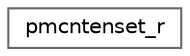 digraph "Graphical Class Hierarchy"
{
 // LATEX_PDF_SIZE
  bgcolor="transparent";
  edge [fontname=Helvetica,fontsize=10,labelfontname=Helvetica,labelfontsize=10];
  node [fontname=Helvetica,fontsize=10,shape=box,height=0.2,width=0.4];
  rankdir="LR";
  Node0 [id="Node000000",label="pmcntenset_r",height=0.2,width=0.4,color="grey40", fillcolor="white", style="filled",URL="$structpmcntenset__r.html",tooltip=" "];
}
